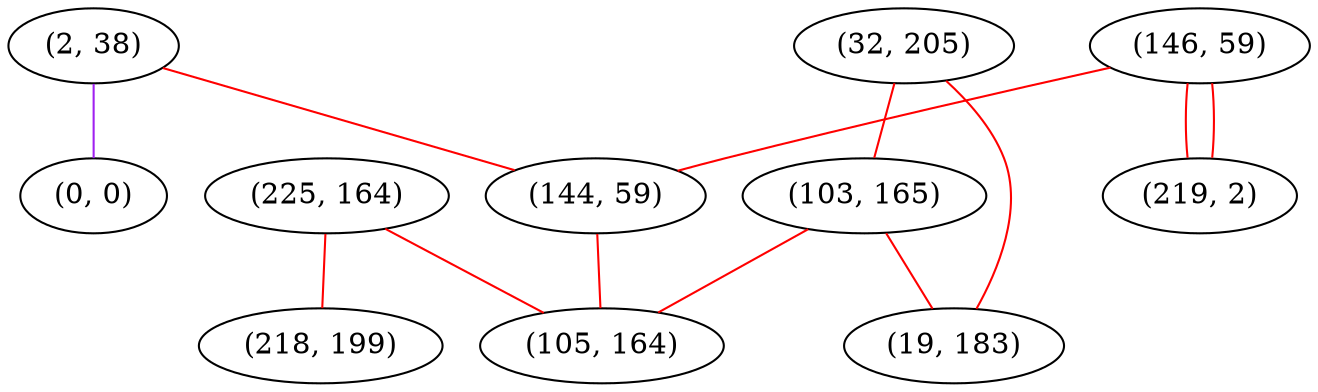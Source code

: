 graph "" {
"(2, 38)";
"(0, 0)";
"(32, 205)";
"(146, 59)";
"(225, 164)";
"(144, 59)";
"(103, 165)";
"(105, 164)";
"(218, 199)";
"(19, 183)";
"(219, 2)";
"(2, 38)" -- "(144, 59)"  [color=red, key=0, weight=1];
"(2, 38)" -- "(0, 0)"  [color=purple, key=0, weight=4];
"(32, 205)" -- "(19, 183)"  [color=red, key=0, weight=1];
"(32, 205)" -- "(103, 165)"  [color=red, key=0, weight=1];
"(146, 59)" -- "(144, 59)"  [color=red, key=0, weight=1];
"(146, 59)" -- "(219, 2)"  [color=red, key=0, weight=1];
"(146, 59)" -- "(219, 2)"  [color=red, key=1, weight=1];
"(225, 164)" -- "(218, 199)"  [color=red, key=0, weight=1];
"(225, 164)" -- "(105, 164)"  [color=red, key=0, weight=1];
"(144, 59)" -- "(105, 164)"  [color=red, key=0, weight=1];
"(103, 165)" -- "(19, 183)"  [color=red, key=0, weight=1];
"(103, 165)" -- "(105, 164)"  [color=red, key=0, weight=1];
}
